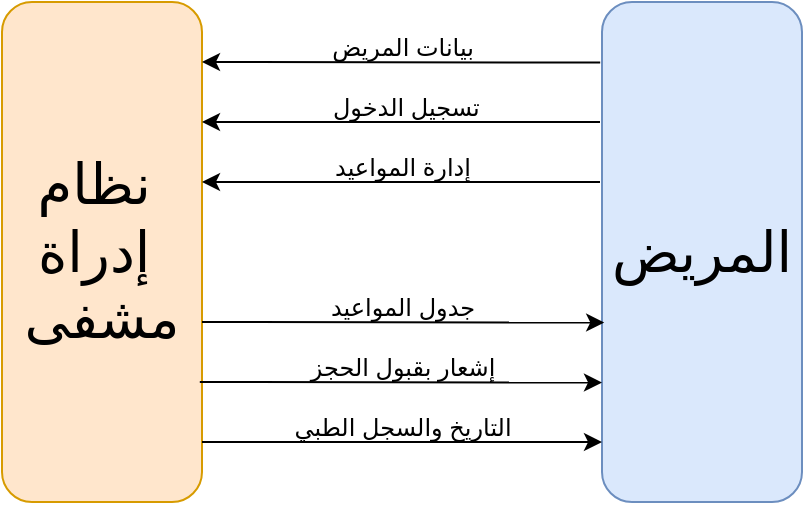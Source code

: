 <mxfile version="25.0.1">
  <diagram name="Page-1" id="JKNUVQAxmP9uTkI03yyg">
    <mxGraphModel dx="665" dy="396" grid="1" gridSize="11" guides="1" tooltips="1" connect="1" arrows="1" fold="1" page="1" pageScale="1" pageWidth="850" pageHeight="1100" math="0" shadow="0">
      <root>
        <mxCell id="0" />
        <mxCell id="1" parent="0" />
        <mxCell id="XaIL9JHg4FneOxSuvQ2j-3" value="&lt;font style=&quot;font-size: 28px;&quot;&gt;المريض&lt;/font&gt;" style="rounded=1;whiteSpace=wrap;html=1;fillColor=#dae8fc;strokeColor=#6c8ebf;" parent="1" vertex="1">
          <mxGeometry x="590" y="130" width="100" height="250" as="geometry" />
        </mxCell>
        <mxCell id="XaIL9JHg4FneOxSuvQ2j-4" value="&lt;font style=&quot;font-size: 28px;&quot;&gt;نظام&amp;nbsp;&lt;br&gt;إدراة&amp;nbsp;&lt;br&gt;مشفى&lt;/font&gt;" style="rounded=1;whiteSpace=wrap;html=1;fillColor=#ffe6cc;strokeColor=#d79b00;" parent="1" vertex="1">
          <mxGeometry x="290" y="130" width="100" height="250" as="geometry" />
        </mxCell>
        <mxCell id="XaIL9JHg4FneOxSuvQ2j-7" value="" style="endArrow=classic;html=1;rounded=0;exitX=-0.009;exitY=0.121;exitDx=0;exitDy=0;exitPerimeter=0;" parent="1" source="XaIL9JHg4FneOxSuvQ2j-3" edge="1">
          <mxGeometry width="50" height="50" relative="1" as="geometry">
            <mxPoint x="480" y="240" as="sourcePoint" />
            <mxPoint x="390" y="160" as="targetPoint" />
          </mxGeometry>
        </mxCell>
        <mxCell id="XaIL9JHg4FneOxSuvQ2j-11" value="" style="endArrow=classic;html=1;rounded=0;exitX=-0.009;exitY=0.121;exitDx=0;exitDy=0;exitPerimeter=0;" parent="1" edge="1">
          <mxGeometry width="50" height="50" relative="1" as="geometry">
            <mxPoint x="589" y="190" as="sourcePoint" />
            <mxPoint x="390" y="190" as="targetPoint" />
          </mxGeometry>
        </mxCell>
        <mxCell id="XaIL9JHg4FneOxSuvQ2j-12" value="" style="endArrow=classic;html=1;rounded=0;exitX=-0.009;exitY=0.121;exitDx=0;exitDy=0;exitPerimeter=0;" parent="1" edge="1">
          <mxGeometry width="50" height="50" relative="1" as="geometry">
            <mxPoint x="589" y="220" as="sourcePoint" />
            <mxPoint x="390" y="220" as="targetPoint" />
          </mxGeometry>
        </mxCell>
        <mxCell id="XaIL9JHg4FneOxSuvQ2j-14" value="بيانات المريض" style="text;html=1;align=center;verticalAlign=middle;resizable=0;points=[];autosize=1;strokeColor=none;fillColor=none;" parent="1" vertex="1">
          <mxGeometry x="450" y="138" width="80" height="30" as="geometry" />
        </mxCell>
        <mxCell id="XaIL9JHg4FneOxSuvQ2j-15" value="&amp;nbsp;تسجيل الدخول" style="text;html=1;align=center;verticalAlign=middle;resizable=0;points=[];autosize=1;strokeColor=none;fillColor=none;" parent="1" vertex="1">
          <mxGeometry x="450" y="168" width="80" height="30" as="geometry" />
        </mxCell>
        <mxCell id="XaIL9JHg4FneOxSuvQ2j-17" value="إدارة المواعيد" style="text;html=1;align=center;verticalAlign=middle;resizable=0;points=[];autosize=1;strokeColor=none;fillColor=none;" parent="1" vertex="1">
          <mxGeometry x="450" y="198" width="80" height="30" as="geometry" />
        </mxCell>
        <mxCell id="XaIL9JHg4FneOxSuvQ2j-20" value="" style="endArrow=classic;html=1;rounded=0;exitX=0.997;exitY=0.521;exitDx=0;exitDy=0;exitPerimeter=0;entryX=0.008;entryY=0.522;entryDx=0;entryDy=0;entryPerimeter=0;" parent="1" edge="1">
          <mxGeometry width="50" height="50" relative="1" as="geometry">
            <mxPoint x="390.0" y="290" as="sourcePoint" />
            <mxPoint x="591.1" y="290.25" as="targetPoint" />
          </mxGeometry>
        </mxCell>
        <mxCell id="XaIL9JHg4FneOxSuvQ2j-21" value="" style="endArrow=classic;html=1;rounded=0;exitX=0.997;exitY=0.521;exitDx=0;exitDy=0;exitPerimeter=0;" parent="1" edge="1">
          <mxGeometry width="50" height="50" relative="1" as="geometry">
            <mxPoint x="390.0" y="350" as="sourcePoint" />
            <mxPoint x="590" y="350" as="targetPoint" />
          </mxGeometry>
        </mxCell>
        <mxCell id="XaIL9JHg4FneOxSuvQ2j-29" value="" style="endArrow=classic;html=1;rounded=0;exitX=0.997;exitY=0.521;exitDx=0;exitDy=0;exitPerimeter=0;entryX=0.008;entryY=0.522;entryDx=0;entryDy=0;entryPerimeter=0;" parent="1" edge="1">
          <mxGeometry width="50" height="50" relative="1" as="geometry">
            <mxPoint x="388.9" y="320" as="sourcePoint" />
            <mxPoint x="590" y="320.25" as="targetPoint" />
          </mxGeometry>
        </mxCell>
        <mxCell id="XaIL9JHg4FneOxSuvQ2j-30" value="جدول المواعيد" style="text;html=1;align=center;verticalAlign=middle;resizable=0;points=[];autosize=1;strokeColor=none;fillColor=none;" parent="1" vertex="1">
          <mxGeometry x="450" y="268" width="80" height="30" as="geometry" />
        </mxCell>
        <mxCell id="XaIL9JHg4FneOxSuvQ2j-33" value="التاريخ والسجل الطبي" style="text;html=1;align=center;verticalAlign=middle;resizable=0;points=[];autosize=1;strokeColor=none;fillColor=none;" parent="1" vertex="1">
          <mxGeometry x="435" y="328" width="110" height="30" as="geometry" />
        </mxCell>
        <mxCell id="YXL2dS48PwzScGXmiHBj-2" value="إشعار بقبول الحجز" style="text;html=1;align=center;verticalAlign=middle;resizable=0;points=[];autosize=1;strokeColor=none;fillColor=none;" parent="1" vertex="1">
          <mxGeometry x="440" y="298" width="100" height="30" as="geometry" />
        </mxCell>
      </root>
    </mxGraphModel>
  </diagram>
</mxfile>
